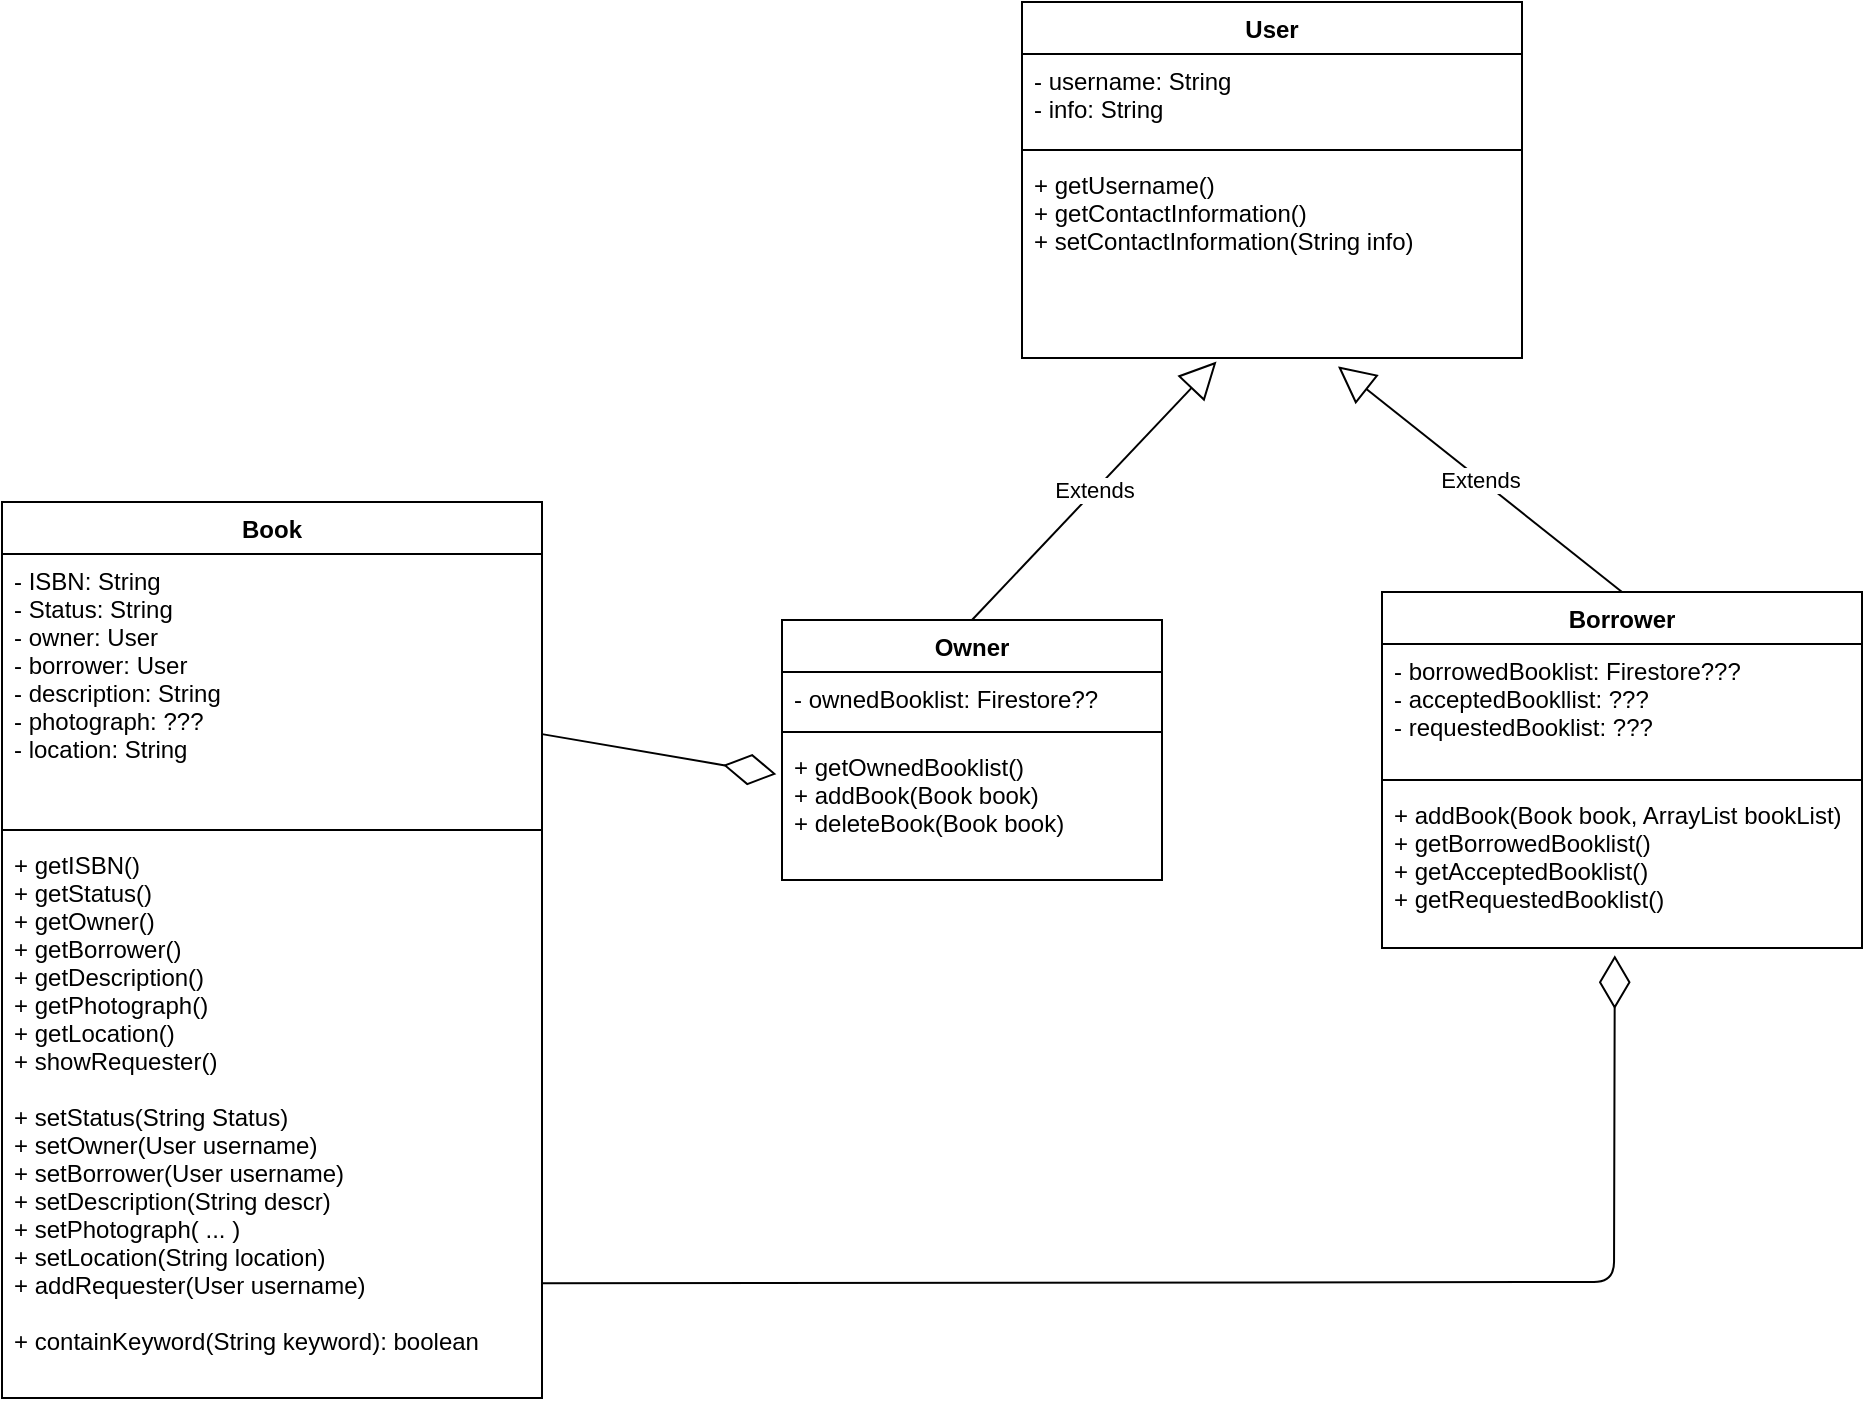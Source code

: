 <mxfile version="13.7.9" type="device"><diagram name="Page-1" id="c4acf3e9-155e-7222-9cf6-157b1a14988f"><mxGraphModel dx="1024" dy="592" grid="1" gridSize="10" guides="1" tooltips="1" connect="1" arrows="1" fold="1" page="1" pageScale="1" pageWidth="1169" pageHeight="827" background="#ffffff" math="0" shadow="0"><root><mxCell id="0"/><mxCell id="1" parent="0"/><mxCell id="SGgToLCK3mVVpK9HlU---5" value="User" style="swimlane;fontStyle=1;align=center;verticalAlign=top;childLayout=stackLayout;horizontal=1;startSize=26;horizontalStack=0;resizeParent=1;resizeParentMax=0;resizeLast=0;collapsible=1;marginBottom=0;" parent="1" vertex="1"><mxGeometry x="570" y="30" width="250" height="178" as="geometry"/></mxCell><mxCell id="SGgToLCK3mVVpK9HlU---6" value="- username: String&#10;- info: String" style="text;strokeColor=none;fillColor=none;align=left;verticalAlign=top;spacingLeft=4;spacingRight=4;overflow=hidden;rotatable=0;points=[[0,0.5],[1,0.5]];portConstraint=eastwest;" parent="SGgToLCK3mVVpK9HlU---5" vertex="1"><mxGeometry y="26" width="250" height="44" as="geometry"/></mxCell><mxCell id="SGgToLCK3mVVpK9HlU---7" value="" style="line;strokeWidth=1;fillColor=none;align=left;verticalAlign=middle;spacingTop=-1;spacingLeft=3;spacingRight=3;rotatable=0;labelPosition=right;points=[];portConstraint=eastwest;" parent="SGgToLCK3mVVpK9HlU---5" vertex="1"><mxGeometry y="70" width="250" height="8" as="geometry"/></mxCell><mxCell id="SGgToLCK3mVVpK9HlU---8" value="+ getUsername()&#10;+ getContactInformation()&#10;+ setContactInformation(String info)" style="text;strokeColor=none;fillColor=none;align=left;verticalAlign=top;spacingLeft=4;spacingRight=4;overflow=hidden;rotatable=0;points=[[0,0.5],[1,0.5]];portConstraint=eastwest;" parent="SGgToLCK3mVVpK9HlU---5" vertex="1"><mxGeometry y="78" width="250" height="100" as="geometry"/></mxCell><mxCell id="56KepwlXwP8R_w0RxD9X-2" value="Extends" style="endArrow=block;endSize=16;endFill=0;html=1;entryX=0.389;entryY=1.018;entryDx=0;entryDy=0;entryPerimeter=0;exitX=0.5;exitY=0;exitDx=0;exitDy=0;" edge="1" parent="1" source="SGgToLCK3mVVpK9HlU---1" target="SGgToLCK3mVVpK9HlU---8"><mxGeometry width="160" relative="1" as="geometry"><mxPoint x="470" y="270" as="sourcePoint"/><mxPoint x="630" y="270" as="targetPoint"/></mxGeometry></mxCell><mxCell id="SGgToLCK3mVVpK9HlU---9" value="Borrower" style="swimlane;fontStyle=1;align=center;verticalAlign=top;childLayout=stackLayout;horizontal=1;startSize=26;horizontalStack=0;resizeParent=1;resizeParentMax=0;resizeLast=0;collapsible=1;marginBottom=0;" parent="1" vertex="1"><mxGeometry x="750" y="325" width="240" height="178" as="geometry"/></mxCell><mxCell id="SGgToLCK3mVVpK9HlU---10" value="- borrowedBooklist: Firestore???&#10;- acceptedBookllist: ???&#10;- requestedBooklist: ???" style="text;strokeColor=none;fillColor=none;align=left;verticalAlign=top;spacingLeft=4;spacingRight=4;overflow=hidden;rotatable=0;points=[[0,0.5],[1,0.5]];portConstraint=eastwest;" parent="SGgToLCK3mVVpK9HlU---9" vertex="1"><mxGeometry y="26" width="240" height="64" as="geometry"/></mxCell><mxCell id="SGgToLCK3mVVpK9HlU---11" value="" style="line;strokeWidth=1;fillColor=none;align=left;verticalAlign=middle;spacingTop=-1;spacingLeft=3;spacingRight=3;rotatable=0;labelPosition=right;points=[];portConstraint=eastwest;" parent="SGgToLCK3mVVpK9HlU---9" vertex="1"><mxGeometry y="90" width="240" height="8" as="geometry"/></mxCell><mxCell id="SGgToLCK3mVVpK9HlU---12" value="+ addBook(Book book, ArrayList bookList)&#10;+ getBorrowedBooklist()&#10;+ getAcceptedBooklist()&#10;+ getRequestedBooklist()&#10;" style="text;strokeColor=none;fillColor=none;align=left;verticalAlign=top;spacingLeft=4;spacingRight=4;overflow=hidden;rotatable=0;points=[[0,0.5],[1,0.5]];portConstraint=eastwest;" parent="SGgToLCK3mVVpK9HlU---9" vertex="1"><mxGeometry y="98" width="240" height="80" as="geometry"/></mxCell><mxCell id="56KepwlXwP8R_w0RxD9X-3" value="Extends" style="endArrow=block;endSize=16;endFill=0;html=1;entryX=0.632;entryY=1.042;entryDx=0;entryDy=0;entryPerimeter=0;exitX=0.5;exitY=0;exitDx=0;exitDy=0;" edge="1" parent="1" source="SGgToLCK3mVVpK9HlU---9" target="SGgToLCK3mVVpK9HlU---8"><mxGeometry width="160" relative="1" as="geometry"><mxPoint x="760" y="270" as="sourcePoint"/><mxPoint x="920" y="270" as="targetPoint"/></mxGeometry></mxCell><mxCell id="56KepwlXwP8R_w0RxD9X-4" value="" style="endArrow=diamondThin;endFill=0;endSize=24;html=1;entryX=-0.015;entryY=0.244;entryDx=0;entryDy=0;entryPerimeter=0;" edge="1" parent="1" source="4yUneMXGVkTJU-cfNiYG-7" target="SGgToLCK3mVVpK9HlU---4"><mxGeometry width="160" relative="1" as="geometry"><mxPoint x="530" y="510" as="sourcePoint"/><mxPoint x="420" y="420" as="targetPoint"/></mxGeometry></mxCell><mxCell id="4yUneMXGVkTJU-cfNiYG-6" value="Book" style="swimlane;fontStyle=1;align=center;verticalAlign=top;childLayout=stackLayout;horizontal=1;startSize=26;horizontalStack=0;resizeParent=1;resizeParentMax=0;resizeLast=0;collapsible=1;marginBottom=0;" parent="1" vertex="1"><mxGeometry x="60" y="280" width="270" height="448" as="geometry"><mxRectangle x="130" y="307" width="60" height="26" as="alternateBounds"/></mxGeometry></mxCell><mxCell id="4yUneMXGVkTJU-cfNiYG-7" value="- ISBN: String&#10;- Status: String&#10;- owner: User&#10;- borrower: User&#10;- description: String&#10;- photograph: ???&#10;- location: String&#10;" style="text;strokeColor=none;fillColor=none;align=left;verticalAlign=top;spacingLeft=4;spacingRight=4;overflow=hidden;rotatable=0;points=[[0,0.5],[1,0.5]];portConstraint=eastwest;" parent="4yUneMXGVkTJU-cfNiYG-6" vertex="1"><mxGeometry y="26" width="270" height="134" as="geometry"/></mxCell><mxCell id="4yUneMXGVkTJU-cfNiYG-8" value="" style="line;strokeWidth=1;fillColor=none;align=left;verticalAlign=middle;spacingTop=-1;spacingLeft=3;spacingRight=3;rotatable=0;labelPosition=right;points=[];portConstraint=eastwest;" parent="4yUneMXGVkTJU-cfNiYG-6" vertex="1"><mxGeometry y="160" width="270" height="8" as="geometry"/></mxCell><mxCell id="4yUneMXGVkTJU-cfNiYG-9" value="+ getISBN()&#10;+ getStatus()&#10;+ getOwner()&#10;+ getBorrower()&#10;+ getDescription()&#10;+ getPhotograph()&#10;+ getLocation()&#10;+ showRequester()&#10;&#10;+ setStatus(String Status)&#10;+ setOwner(User username)&#10;+ setBorrower(User username)&#10;+ setDescription(String descr)&#10;+ setPhotograph( ... )&#10;+ setLocation(String location)&#10;+ addRequester(User username)&#10;&#10;+ containKeyword(String keyword): boolean" style="text;strokeColor=none;fillColor=none;align=left;verticalAlign=top;spacingLeft=4;spacingRight=4;overflow=hidden;rotatable=0;points=[[0,0.5],[1,0.5]];portConstraint=eastwest;" parent="4yUneMXGVkTJU-cfNiYG-6" vertex="1"><mxGeometry y="168" width="270" height="280" as="geometry"/></mxCell><mxCell id="SGgToLCK3mVVpK9HlU---1" value="Owner" style="swimlane;fontStyle=1;align=center;verticalAlign=top;childLayout=stackLayout;horizontal=1;startSize=26;horizontalStack=0;resizeParent=1;resizeParentMax=0;resizeLast=0;collapsible=1;marginBottom=0;" parent="1" vertex="1"><mxGeometry x="450" y="339" width="190" height="130" as="geometry"/></mxCell><mxCell id="SGgToLCK3mVVpK9HlU---2" value="- ownedBooklist: Firestore??" style="text;strokeColor=none;fillColor=none;align=left;verticalAlign=top;spacingLeft=4;spacingRight=4;overflow=hidden;rotatable=0;points=[[0,0.5],[1,0.5]];portConstraint=eastwest;" parent="SGgToLCK3mVVpK9HlU---1" vertex="1"><mxGeometry y="26" width="190" height="26" as="geometry"/></mxCell><mxCell id="SGgToLCK3mVVpK9HlU---3" value="" style="line;strokeWidth=1;fillColor=none;align=left;verticalAlign=middle;spacingTop=-1;spacingLeft=3;spacingRight=3;rotatable=0;labelPosition=right;points=[];portConstraint=eastwest;" parent="SGgToLCK3mVVpK9HlU---1" vertex="1"><mxGeometry y="52" width="190" height="8" as="geometry"/></mxCell><mxCell id="SGgToLCK3mVVpK9HlU---4" value="+ getOwnedBooklist()&#10;+ addBook(Book book)&#10;+ deleteBook(Book book)" style="text;strokeColor=none;fillColor=none;align=left;verticalAlign=top;spacingLeft=4;spacingRight=4;overflow=hidden;rotatable=0;points=[[0,0.5],[1,0.5]];portConstraint=eastwest;" parent="SGgToLCK3mVVpK9HlU---1" vertex="1"><mxGeometry y="60" width="190" height="70" as="geometry"/></mxCell><mxCell id="56KepwlXwP8R_w0RxD9X-8" value="" style="endArrow=diamondThin;endFill=0;endSize=24;html=1;entryX=0.485;entryY=1.045;entryDx=0;entryDy=0;entryPerimeter=0;exitX=0.999;exitY=0.795;exitDx=0;exitDy=0;exitPerimeter=0;" edge="1" parent="1" source="4yUneMXGVkTJU-cfNiYG-9" target="SGgToLCK3mVVpK9HlU---12"><mxGeometry width="160" relative="1" as="geometry"><mxPoint x="530" y="510" as="sourcePoint"/><mxPoint x="690" y="510" as="targetPoint"/><Array as="points"><mxPoint x="866" y="670"/></Array></mxGeometry></mxCell></root></mxGraphModel></diagram></mxfile>